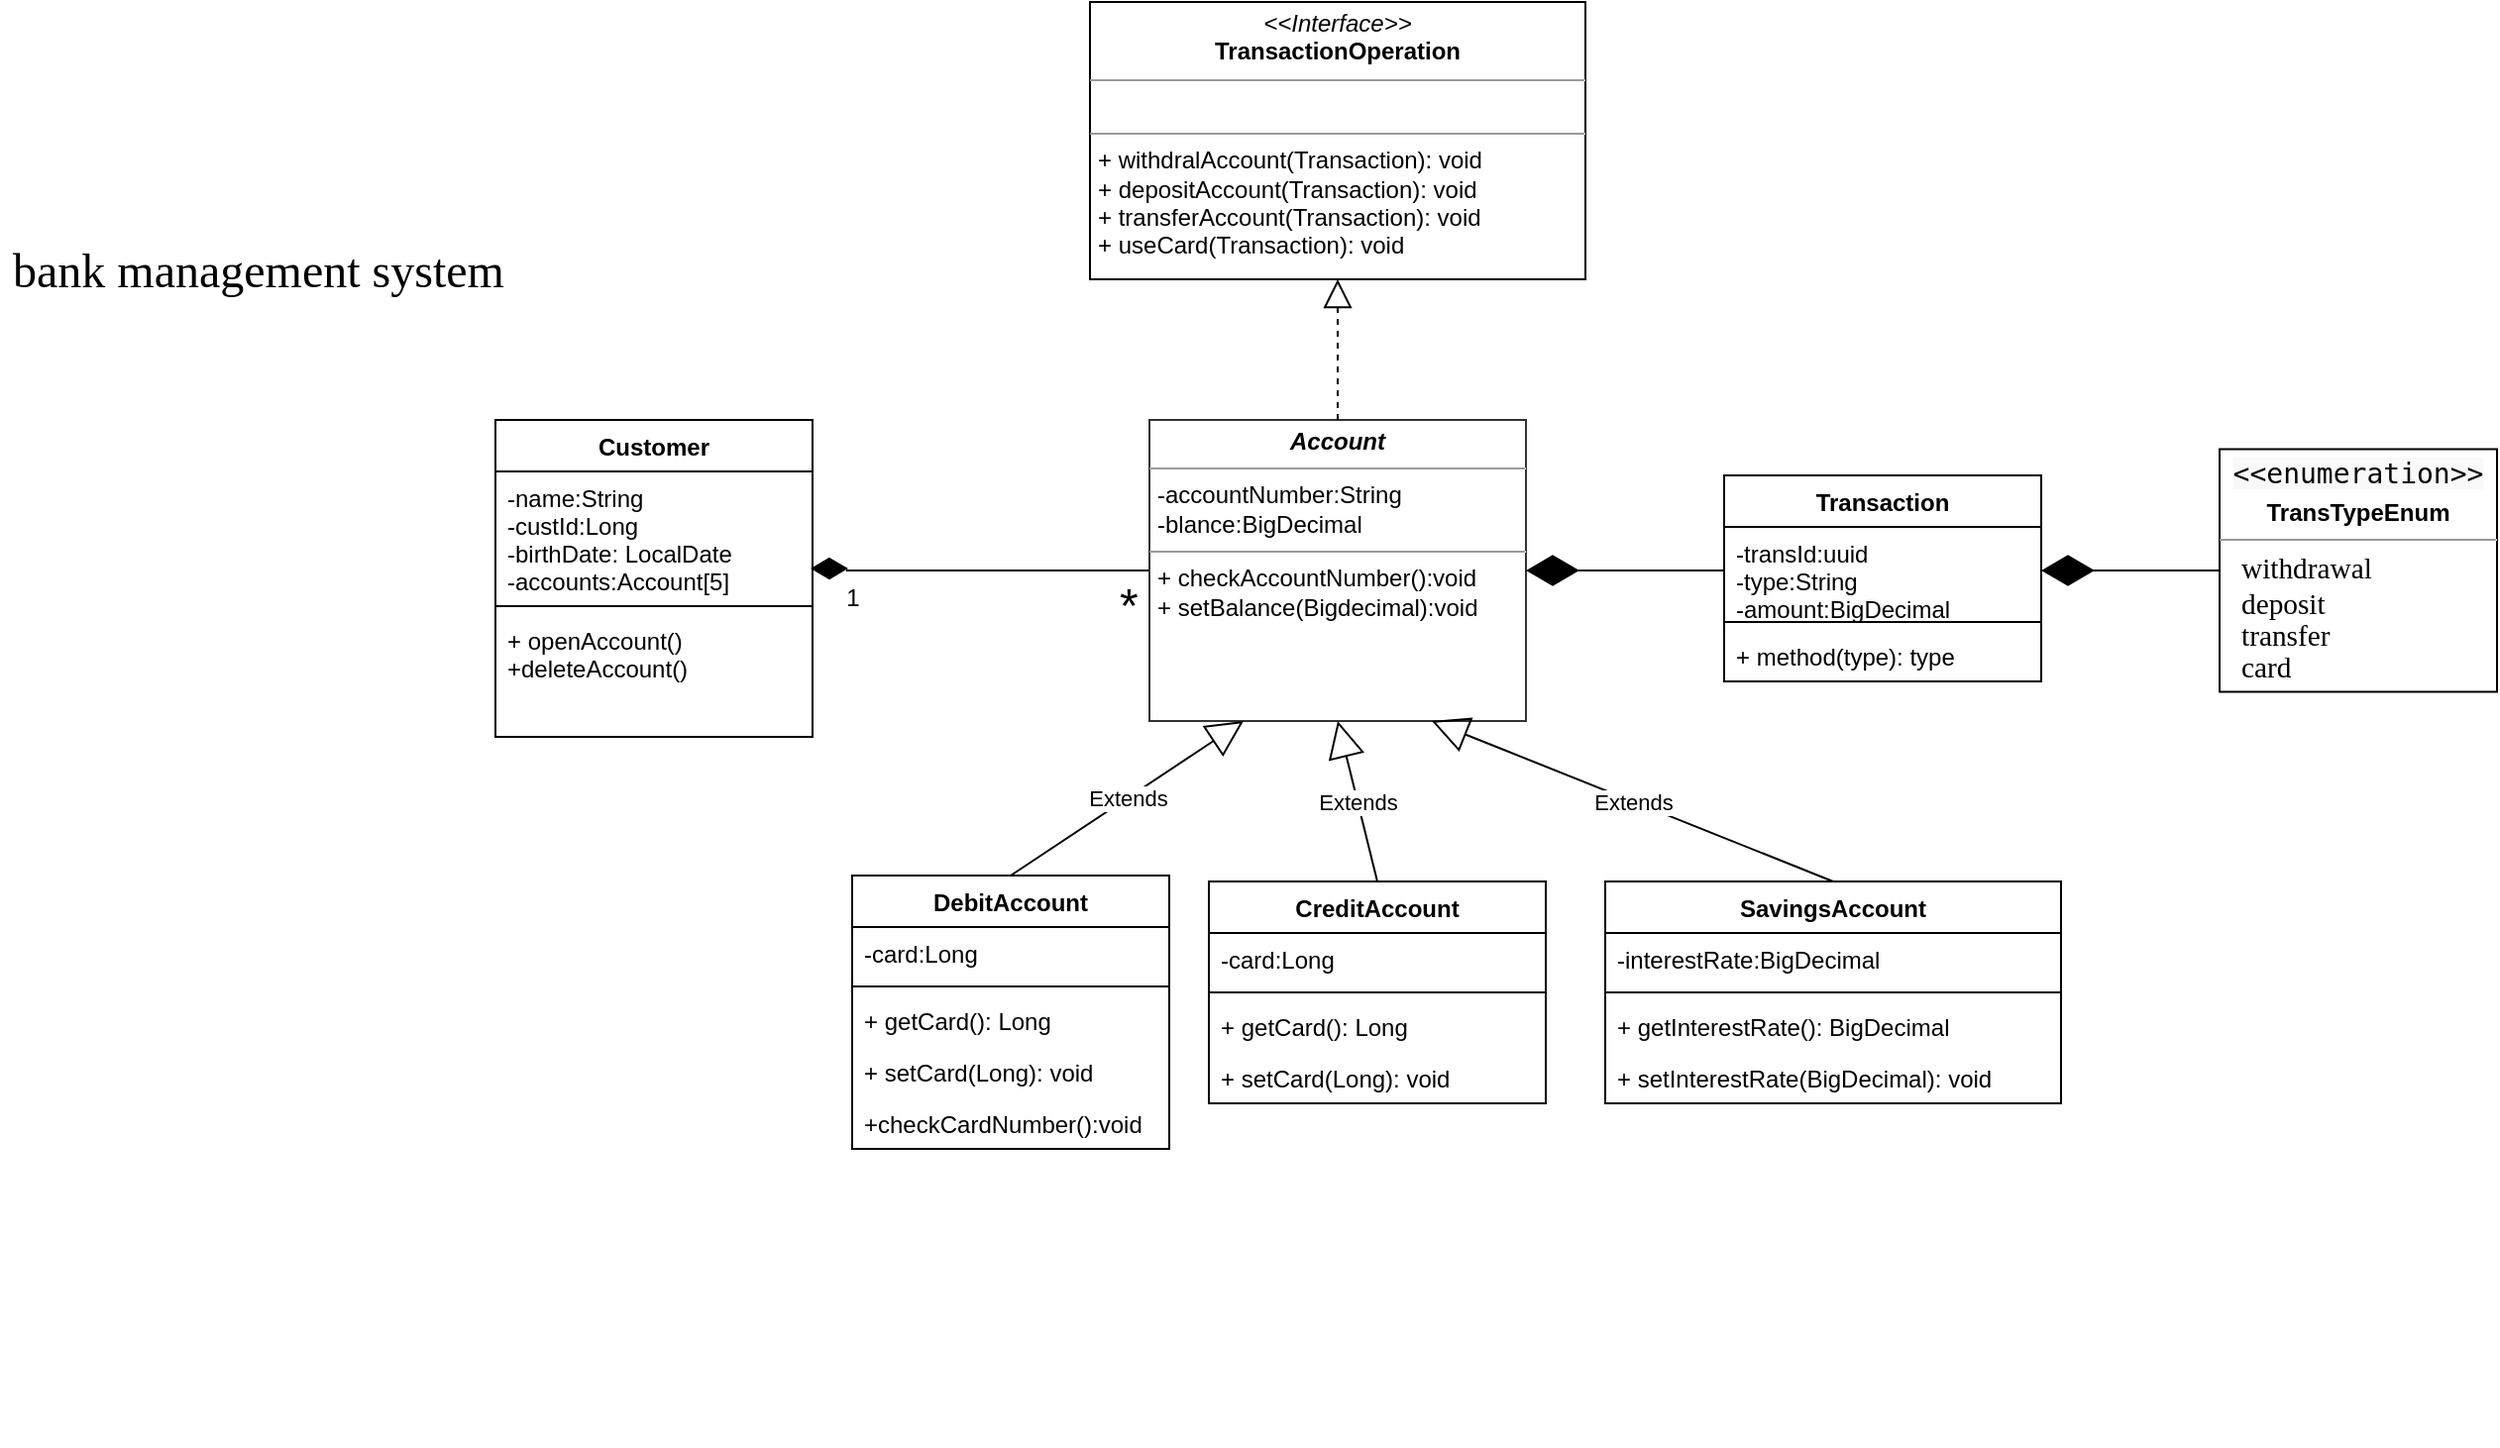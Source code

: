 <mxfile version="14.1.2" type="github">
  <diagram id="u7P9gTa-uS5qmwB9hr_K" name="Page-1">
    <mxGraphModel dx="1108" dy="450" grid="1" gridSize="10" guides="1" tooltips="1" connect="1" arrows="1" fold="1" page="1" pageScale="1" pageWidth="827" pageHeight="1169" math="0" shadow="0">
      <root>
        <mxCell id="0" />
        <mxCell id="1" parent="0" />
        <mxCell id="PTjb4T5VlLowp-uNTDuH-1" value="Customer" style="swimlane;fontStyle=1;align=center;verticalAlign=top;childLayout=stackLayout;horizontal=1;startSize=26;horizontalStack=0;resizeParent=1;resizeParentMax=0;resizeLast=0;collapsible=1;marginBottom=0;" vertex="1" parent="1">
          <mxGeometry x="550" y="501" width="160" height="160" as="geometry">
            <mxRectangle x="550" y="501" width="90" height="26" as="alternateBounds" />
          </mxGeometry>
        </mxCell>
        <mxCell id="PTjb4T5VlLowp-uNTDuH-2" value="-name:String&#xa;-custId:Long&#xa;-birthDate: LocalDate&#xa;-accounts:Account[5]" style="text;strokeColor=none;fillColor=none;align=left;verticalAlign=top;spacingLeft=4;spacingRight=4;overflow=hidden;rotatable=0;points=[[0,0.5],[1,0.5]];portConstraint=eastwest;" vertex="1" parent="PTjb4T5VlLowp-uNTDuH-1">
          <mxGeometry y="26" width="160" height="64" as="geometry" />
        </mxCell>
        <mxCell id="PTjb4T5VlLowp-uNTDuH-3" value="" style="line;strokeWidth=1;fillColor=none;align=left;verticalAlign=middle;spacingTop=-1;spacingLeft=3;spacingRight=3;rotatable=0;labelPosition=right;points=[];portConstraint=eastwest;" vertex="1" parent="PTjb4T5VlLowp-uNTDuH-1">
          <mxGeometry y="90" width="160" height="8" as="geometry" />
        </mxCell>
        <mxCell id="PTjb4T5VlLowp-uNTDuH-4" value="+ openAccount()&#xa;+deleteAccount()&#xa;" style="text;strokeColor=none;fillColor=none;align=left;verticalAlign=top;spacingLeft=4;spacingRight=4;overflow=hidden;rotatable=0;points=[[0,0.5],[1,0.5]];portConstraint=eastwest;" vertex="1" parent="PTjb4T5VlLowp-uNTDuH-1">
          <mxGeometry y="98" width="160" height="62" as="geometry" />
        </mxCell>
        <mxCell id="PTjb4T5VlLowp-uNTDuH-5" value="Transaction" style="swimlane;fontStyle=1;align=center;verticalAlign=top;childLayout=stackLayout;horizontal=1;startSize=26;horizontalStack=0;resizeParent=1;resizeParentMax=0;resizeLast=0;collapsible=1;marginBottom=0;" vertex="1" parent="1">
          <mxGeometry x="1170" y="529" width="160" height="104" as="geometry" />
        </mxCell>
        <mxCell id="PTjb4T5VlLowp-uNTDuH-6" value="-transId:uuid&#xa;-type:String&#xa;-amount:BigDecimal&#xa;" style="text;strokeColor=none;fillColor=none;align=left;verticalAlign=top;spacingLeft=4;spacingRight=4;overflow=hidden;rotatable=0;points=[[0,0.5],[1,0.5]];portConstraint=eastwest;" vertex="1" parent="PTjb4T5VlLowp-uNTDuH-5">
          <mxGeometry y="26" width="160" height="44" as="geometry" />
        </mxCell>
        <mxCell id="PTjb4T5VlLowp-uNTDuH-7" value="" style="line;strokeWidth=1;fillColor=none;align=left;verticalAlign=middle;spacingTop=-1;spacingLeft=3;spacingRight=3;rotatable=0;labelPosition=right;points=[];portConstraint=eastwest;" vertex="1" parent="PTjb4T5VlLowp-uNTDuH-5">
          <mxGeometry y="70" width="160" height="8" as="geometry" />
        </mxCell>
        <mxCell id="PTjb4T5VlLowp-uNTDuH-8" value="+ method(type): type" style="text;strokeColor=none;fillColor=none;align=left;verticalAlign=top;spacingLeft=4;spacingRight=4;overflow=hidden;rotatable=0;points=[[0,0.5],[1,0.5]];portConstraint=eastwest;" vertex="1" parent="PTjb4T5VlLowp-uNTDuH-5">
          <mxGeometry y="78" width="160" height="26" as="geometry" />
        </mxCell>
        <mxCell id="PTjb4T5VlLowp-uNTDuH-9" value="&lt;p class=&quot;MsoNormal&quot;&gt;&lt;span style=&quot;font-family: &amp;#34;times new roman&amp;#34;&quot;&gt;&lt;font style=&quot;font-size: 24px&quot;&gt;bank management system&lt;/font&gt;&lt;/span&gt;&lt;/p&gt;" style="text;html=1;align=center;verticalAlign=middle;resizable=0;points=[];autosize=1;" vertex="1" parent="1">
          <mxGeometry x="300" y="401" width="260" height="50" as="geometry" />
        </mxCell>
        <mxCell id="PTjb4T5VlLowp-uNTDuH-10" value="" style="group" vertex="1" connectable="0" parent="1">
          <mxGeometry x="710" y="571" width="216.112" height="50" as="geometry" />
        </mxCell>
        <mxCell id="PTjb4T5VlLowp-uNTDuH-11" value="" style="group" vertex="1" connectable="0" parent="PTjb4T5VlLowp-uNTDuH-10">
          <mxGeometry width="216.112" height="50" as="geometry" />
        </mxCell>
        <mxCell id="PTjb4T5VlLowp-uNTDuH-12" value="" style="line;strokeWidth=1;fillColor=none;align=left;verticalAlign=middle;spacingTop=-1;spacingLeft=3;spacingRight=3;rotatable=0;labelPosition=right;points=[];portConstraint=eastwest;" vertex="1" parent="PTjb4T5VlLowp-uNTDuH-11">
          <mxGeometry x="17" y="2" width="153" height="8" as="geometry" />
        </mxCell>
        <mxCell id="PTjb4T5VlLowp-uNTDuH-13" value="" style="rhombus;whiteSpace=wrap;html=1;fillColor=#000000;" vertex="1" parent="PTjb4T5VlLowp-uNTDuH-11">
          <mxGeometry width="17" height="10" as="geometry" />
        </mxCell>
        <mxCell id="PTjb4T5VlLowp-uNTDuH-14" value="&lt;table class=&quot;NormalTable&quot;&gt;&lt;tbody&gt;&lt;tr&gt;&lt;td width=&quot;156&quot;&gt;&lt;span class=&quot;fontstyle0&quot;&gt;&lt;font style=&quot;font-size: 24px&quot;&gt;*&lt;/font&gt;&lt;/span&gt;&lt;/td&gt;&lt;/tr&gt;&lt;/tbody&gt;&lt;/table&gt; &lt;font size=&quot;3&quot;&gt;&lt;br&gt;&lt;/font&gt;" style="text;whiteSpace=wrap;html=1;" vertex="1" parent="PTjb4T5VlLowp-uNTDuH-11">
          <mxGeometry x="150.001" width="66.111" height="50" as="geometry" />
        </mxCell>
        <mxCell id="PTjb4T5VlLowp-uNTDuH-15" value="DebitAccount" style="swimlane;fontStyle=1;align=center;verticalAlign=top;childLayout=stackLayout;horizontal=1;startSize=26;horizontalStack=0;resizeParent=1;resizeParentMax=0;resizeLast=0;collapsible=1;marginBottom=0;" vertex="1" parent="1">
          <mxGeometry x="730" y="731" width="160" height="138" as="geometry" />
        </mxCell>
        <mxCell id="PTjb4T5VlLowp-uNTDuH-16" value="-card:Long&#xa;" style="text;strokeColor=none;fillColor=none;align=left;verticalAlign=top;spacingLeft=4;spacingRight=4;overflow=hidden;rotatable=0;points=[[0,0.5],[1,0.5]];portConstraint=eastwest;" vertex="1" parent="PTjb4T5VlLowp-uNTDuH-15">
          <mxGeometry y="26" width="160" height="26" as="geometry" />
        </mxCell>
        <mxCell id="PTjb4T5VlLowp-uNTDuH-17" value="" style="line;strokeWidth=1;fillColor=none;align=left;verticalAlign=middle;spacingTop=-1;spacingLeft=3;spacingRight=3;rotatable=0;labelPosition=right;points=[];portConstraint=eastwest;" vertex="1" parent="PTjb4T5VlLowp-uNTDuH-15">
          <mxGeometry y="52" width="160" height="8" as="geometry" />
        </mxCell>
        <mxCell id="PTjb4T5VlLowp-uNTDuH-91" value="+ getCard(): Long&#xa;" style="text;strokeColor=none;fillColor=none;align=left;verticalAlign=top;spacingLeft=4;spacingRight=4;overflow=hidden;rotatable=0;points=[[0,0.5],[1,0.5]];portConstraint=eastwest;" vertex="1" parent="PTjb4T5VlLowp-uNTDuH-15">
          <mxGeometry y="60" width="160" height="26" as="geometry" />
        </mxCell>
        <mxCell id="PTjb4T5VlLowp-uNTDuH-92" value="+ setCard(Long): void" style="text;strokeColor=none;fillColor=none;align=left;verticalAlign=top;spacingLeft=4;spacingRight=4;overflow=hidden;rotatable=0;points=[[0,0.5],[1,0.5]];portConstraint=eastwest;" vertex="1" parent="PTjb4T5VlLowp-uNTDuH-15">
          <mxGeometry y="86" width="160" height="26" as="geometry" />
        </mxCell>
        <mxCell id="PTjb4T5VlLowp-uNTDuH-18" value="+checkCardNumber():void" style="text;strokeColor=none;fillColor=none;align=left;verticalAlign=top;spacingLeft=4;spacingRight=4;overflow=hidden;rotatable=0;points=[[0,0.5],[1,0.5]];portConstraint=eastwest;" vertex="1" parent="PTjb4T5VlLowp-uNTDuH-15">
          <mxGeometry y="112" width="160" height="26" as="geometry" />
        </mxCell>
        <mxCell id="PTjb4T5VlLowp-uNTDuH-19" value="CreditAccount" style="swimlane;fontStyle=1;align=center;verticalAlign=top;childLayout=stackLayout;horizontal=1;startSize=26;horizontalStack=0;resizeParent=1;resizeParentMax=0;resizeLast=0;collapsible=1;marginBottom=0;" vertex="1" parent="1">
          <mxGeometry x="910" y="734" width="170" height="112" as="geometry" />
        </mxCell>
        <mxCell id="PTjb4T5VlLowp-uNTDuH-20" value="-card:Long&#xa;" style="text;strokeColor=none;fillColor=none;align=left;verticalAlign=top;spacingLeft=4;spacingRight=4;overflow=hidden;rotatable=0;points=[[0,0.5],[1,0.5]];portConstraint=eastwest;" vertex="1" parent="PTjb4T5VlLowp-uNTDuH-19">
          <mxGeometry y="26" width="170" height="26" as="geometry" />
        </mxCell>
        <mxCell id="PTjb4T5VlLowp-uNTDuH-21" value="" style="line;strokeWidth=1;fillColor=none;align=left;verticalAlign=middle;spacingTop=-1;spacingLeft=3;spacingRight=3;rotatable=0;labelPosition=right;points=[];portConstraint=eastwest;" vertex="1" parent="PTjb4T5VlLowp-uNTDuH-19">
          <mxGeometry y="52" width="170" height="8" as="geometry" />
        </mxCell>
        <mxCell id="PTjb4T5VlLowp-uNTDuH-22" value="+ getCard(): Long&#xa;" style="text;strokeColor=none;fillColor=none;align=left;verticalAlign=top;spacingLeft=4;spacingRight=4;overflow=hidden;rotatable=0;points=[[0,0.5],[1,0.5]];portConstraint=eastwest;" vertex="1" parent="PTjb4T5VlLowp-uNTDuH-19">
          <mxGeometry y="60" width="170" height="26" as="geometry" />
        </mxCell>
        <mxCell id="PTjb4T5VlLowp-uNTDuH-88" value="+ setCard(Long): void" style="text;strokeColor=none;fillColor=none;align=left;verticalAlign=top;spacingLeft=4;spacingRight=4;overflow=hidden;rotatable=0;points=[[0,0.5],[1,0.5]];portConstraint=eastwest;" vertex="1" parent="PTjb4T5VlLowp-uNTDuH-19">
          <mxGeometry y="86" width="170" height="26" as="geometry" />
        </mxCell>
        <mxCell id="PTjb4T5VlLowp-uNTDuH-23" value="SavingsAccount" style="swimlane;fontStyle=1;align=center;verticalAlign=top;childLayout=stackLayout;horizontal=1;startSize=26;horizontalStack=0;resizeParent=1;resizeParentMax=0;resizeLast=0;collapsible=1;marginBottom=0;" vertex="1" parent="1">
          <mxGeometry x="1110" y="734" width="230" height="112" as="geometry" />
        </mxCell>
        <mxCell id="PTjb4T5VlLowp-uNTDuH-24" value="-interestRate:BigDecimal" style="text;strokeColor=none;fillColor=none;align=left;verticalAlign=top;spacingLeft=4;spacingRight=4;overflow=hidden;rotatable=0;points=[[0,0.5],[1,0.5]];portConstraint=eastwest;" vertex="1" parent="PTjb4T5VlLowp-uNTDuH-23">
          <mxGeometry y="26" width="230" height="26" as="geometry" />
        </mxCell>
        <mxCell id="PTjb4T5VlLowp-uNTDuH-25" value="" style="line;strokeWidth=1;fillColor=none;align=left;verticalAlign=middle;spacingTop=-1;spacingLeft=3;spacingRight=3;rotatable=0;labelPosition=right;points=[];portConstraint=eastwest;" vertex="1" parent="PTjb4T5VlLowp-uNTDuH-23">
          <mxGeometry y="52" width="230" height="8" as="geometry" />
        </mxCell>
        <mxCell id="PTjb4T5VlLowp-uNTDuH-26" value="+ getInterestRate(): BigDecimal&#xa;" style="text;strokeColor=none;fillColor=none;align=left;verticalAlign=top;spacingLeft=4;spacingRight=4;overflow=hidden;rotatable=0;points=[[0,0.5],[1,0.5]];portConstraint=eastwest;" vertex="1" parent="PTjb4T5VlLowp-uNTDuH-23">
          <mxGeometry y="60" width="230" height="26" as="geometry" />
        </mxCell>
        <mxCell id="PTjb4T5VlLowp-uNTDuH-94" value="+ setInterestRate(BigDecimal): void" style="text;strokeColor=none;fillColor=none;align=left;verticalAlign=top;spacingLeft=4;spacingRight=4;overflow=hidden;rotatable=0;points=[[0,0.5],[1,0.5]];portConstraint=eastwest;" vertex="1" parent="PTjb4T5VlLowp-uNTDuH-23">
          <mxGeometry y="86" width="230" height="26" as="geometry" />
        </mxCell>
        <mxCell id="PTjb4T5VlLowp-uNTDuH-27" value="" style="group" vertex="1" connectable="0" parent="1">
          <mxGeometry x="897.5" y="624" width="25" height="20" as="geometry" />
        </mxCell>
        <mxCell id="PTjb4T5VlLowp-uNTDuH-34" value="&lt;p style=&quot;margin: 0px ; margin-top: 4px ; text-align: center&quot;&gt;&lt;i&gt;&lt;b&gt;Account&lt;/b&gt;&lt;/i&gt;&lt;/p&gt;&lt;hr size=&quot;1&quot;&gt;&lt;p style=&quot;margin: 0px ; margin-left: 4px&quot;&gt;-accountNumber:String&lt;br style=&quot;padding: 0px ; margin: 0px&quot;&gt;-blance:BigDecimal&lt;br&gt;&lt;/p&gt;&lt;hr size=&quot;1&quot;&gt;&lt;p style=&quot;margin: 0px ; margin-left: 4px&quot;&gt;+ checkAccountNumber():void&lt;br&gt;+ setBalance(Bigdecimal):void&lt;/p&gt;&lt;br&gt;&lt;p style=&quot;margin: 0px ; margin-left: 4px&quot;&gt; &lt;br&gt;&lt;br style=&quot;line-height: normal&quot;&gt;&lt;/p&gt;" style="verticalAlign=top;align=left;overflow=fill;fontSize=12;fontFamily=Helvetica;html=1;strokeColor=#333333;fillColor=#FFFFFF;" vertex="1" parent="1">
          <mxGeometry x="880" y="501" width="190" height="152" as="geometry" />
        </mxCell>
        <mxCell id="PTjb4T5VlLowp-uNTDuH-35" value="Extends" style="endArrow=block;endSize=16;endFill=0;html=1;entryX=0.25;entryY=1;entryDx=0;entryDy=0;exitX=0.5;exitY=0;exitDx=0;exitDy=0;" edge="1" parent="1" source="PTjb4T5VlLowp-uNTDuH-15" target="PTjb4T5VlLowp-uNTDuH-34">
          <mxGeometry width="160" relative="1" as="geometry">
            <mxPoint x="720" y="681" as="sourcePoint" />
            <mxPoint x="880" y="681" as="targetPoint" />
          </mxGeometry>
        </mxCell>
        <mxCell id="PTjb4T5VlLowp-uNTDuH-36" value="Extends" style="endArrow=block;endSize=16;endFill=0;html=1;exitX=0.5;exitY=0;exitDx=0;exitDy=0;entryX=0.5;entryY=1;entryDx=0;entryDy=0;" edge="1" parent="1" source="PTjb4T5VlLowp-uNTDuH-19" target="PTjb4T5VlLowp-uNTDuH-34">
          <mxGeometry width="160" relative="1" as="geometry">
            <mxPoint x="870" y="734" as="sourcePoint" />
            <mxPoint x="980" y="621" as="targetPoint" />
          </mxGeometry>
        </mxCell>
        <mxCell id="PTjb4T5VlLowp-uNTDuH-37" value="Extends" style="endArrow=block;endSize=16;endFill=0;html=1;exitX=0.5;exitY=0;exitDx=0;exitDy=0;entryX=0.75;entryY=1;entryDx=0;entryDy=0;" edge="1" parent="1" source="PTjb4T5VlLowp-uNTDuH-23" target="PTjb4T5VlLowp-uNTDuH-34">
          <mxGeometry width="160" relative="1" as="geometry">
            <mxPoint x="992" y="744" as="sourcePoint" />
            <mxPoint x="970" y="634" as="targetPoint" />
          </mxGeometry>
        </mxCell>
        <mxCell id="PTjb4T5VlLowp-uNTDuH-38" value="1" style="text;html=1;align=center;verticalAlign=middle;resizable=0;points=[];autosize=1;" vertex="1" parent="1">
          <mxGeometry x="720" y="581" width="20" height="20" as="geometry" />
        </mxCell>
        <mxCell id="PTjb4T5VlLowp-uNTDuH-65" value="" style="text;strokeColor=none;fillColor=none;align=left;verticalAlign=middle;spacingTop=-1;spacingLeft=4;spacingRight=4;rotatable=0;labelPosition=right;points=[];portConstraint=eastwest;" vertex="1" parent="1">
          <mxGeometry x="630" y="1005" width="20" height="14" as="geometry" />
        </mxCell>
        <mxCell id="PTjb4T5VlLowp-uNTDuH-84" value="&lt;p style=&quot;margin: 0px ; margin-top: 4px ; text-align: center&quot;&gt;&lt;span style=&quot;color: rgb(8 , 8 , 8) ; font-family: &amp;#34;monaco&amp;#34; , &amp;#34;lucida console&amp;#34; , monospace ; font-size: 14px ; text-align: left ; background-color: rgb(249 , 249 , 249)&quot;&gt;&amp;lt;&amp;lt;enumeration&amp;gt;&amp;gt;&lt;/span&gt;&lt;br&gt;&lt;/p&gt;&lt;p style=&quot;margin: 0px ; margin-top: 4px ; text-align: center&quot;&gt;&lt;b&gt;TransTypeEnum&lt;/b&gt;&lt;/p&gt;&lt;hr size=&quot;1&quot;&gt;&lt;div style=&quot;height: 2px&quot;&gt;&lt;span lang=&quot;EN-US&quot; style=&quot;font-size: 11pt ; font-family: &amp;#34;times new roman&amp;#34; , serif&quot;&gt;&amp;nbsp; &amp;nbsp;withdrawal&lt;/span&gt;&lt;br&gt;&lt;span lang=&quot;EN-US&quot; style=&quot;font-size: 11pt ; font-family: &amp;#34;times new roman&amp;#34; , serif&quot;&gt;&amp;nbsp; &amp;nbsp;deposit&lt;/span&gt;&lt;br&gt;&lt;/div&gt;&lt;div style=&quot;height: 2px&quot;&gt;&lt;span lang=&quot;EN-US&quot; style=&quot;font-size: 11pt ; font-family: &amp;#34;times new roman&amp;#34; , serif&quot;&gt;&lt;br&gt;&lt;/span&gt;&lt;/div&gt;&lt;div style=&quot;height: 2px&quot;&gt;&lt;span lang=&quot;EN-US&quot; style=&quot;font-size: 11pt ; font-family: &amp;#34;times new roman&amp;#34; , serif&quot;&gt;&lt;br&gt;&lt;/span&gt;&lt;/div&gt;&lt;div style=&quot;height: 2px&quot;&gt;&lt;span lang=&quot;EN-US&quot; style=&quot;font-size: 11pt ; font-family: &amp;#34;times new roman&amp;#34; , serif&quot;&gt;&lt;br&gt;&lt;/span&gt;&lt;/div&gt;&lt;div style=&quot;height: 2px&quot;&gt;&lt;span lang=&quot;EN-US&quot; style=&quot;font-size: 11pt ; font-family: &amp;#34;times new roman&amp;#34; , serif&quot;&gt;&lt;br&gt;&lt;/span&gt;&lt;/div&gt;&lt;div style=&quot;height: 2px&quot;&gt;&lt;span lang=&quot;EN-US&quot; style=&quot;font-size: 11pt ; font-family: &amp;#34;times new roman&amp;#34; , serif&quot;&gt;&lt;br&gt;&lt;/span&gt;&lt;/div&gt;&lt;div style=&quot;height: 2px&quot;&gt;&lt;span lang=&quot;EN-US&quot; style=&quot;font-size: 11pt ; font-family: &amp;#34;times new roman&amp;#34; , serif&quot;&gt;&lt;br&gt;&lt;/span&gt;&lt;/div&gt;&lt;div style=&quot;height: 2px&quot;&gt;&lt;span lang=&quot;EN-US&quot; style=&quot;font-size: 11pt ; font-family: &amp;#34;times new roman&amp;#34; , serif&quot;&gt;&lt;br&gt;&lt;/span&gt;&lt;/div&gt;&lt;div style=&quot;height: 2px&quot;&gt;&lt;span lang=&quot;EN-US&quot; style=&quot;font-size: 11pt ; font-family: &amp;#34;times new roman&amp;#34; , serif&quot;&gt;&lt;br&gt;&lt;/span&gt;&lt;/div&gt;&lt;div style=&quot;height: 2px&quot;&gt;&lt;span lang=&quot;EN-US&quot; style=&quot;font-size: 11pt ; font-family: &amp;#34;times new roman&amp;#34; , serif&quot;&gt;&lt;br&gt;&lt;/span&gt;&lt;/div&gt;&lt;div style=&quot;height: 2px&quot;&gt;&lt;span lang=&quot;EN-US&quot; style=&quot;font-size: 11pt ; font-family: &amp;#34;times new roman&amp;#34; , serif&quot;&gt;&lt;br&gt;&lt;/span&gt;&lt;/div&gt;&lt;div style=&quot;height: 2px&quot;&gt;&lt;span lang=&quot;EN-US&quot; style=&quot;font-size: 11pt ; font-family: &amp;#34;times new roman&amp;#34; , serif&quot;&gt;&lt;br&gt;&lt;/span&gt;&lt;/div&gt;&lt;div style=&quot;height: 2px&quot;&gt;&lt;span lang=&quot;EN-US&quot; style=&quot;font-size: 11pt ; font-family: &amp;#34;times new roman&amp;#34; , serif&quot;&gt;&lt;br&gt;&lt;/span&gt;&lt;/div&gt;&lt;div style=&quot;height: 2px&quot;&gt;&lt;span lang=&quot;EN-US&quot; style=&quot;font-size: 11pt ; font-family: &amp;#34;times new roman&amp;#34; , serif&quot;&gt;&lt;br&gt;&lt;/span&gt;&lt;/div&gt;&lt;div style=&quot;height: 2px&quot;&gt;&lt;span lang=&quot;EN-US&quot; style=&quot;font-size: 11pt ; font-family: &amp;#34;times new roman&amp;#34; , serif&quot;&gt;&lt;br&gt;&lt;/span&gt;&lt;/div&gt;&lt;div style=&quot;height: 2px&quot;&gt;&lt;span lang=&quot;EN-US&quot; style=&quot;font-size: 11pt ; font-family: &amp;#34;times new roman&amp;#34; , serif&quot;&gt;&lt;br&gt;&lt;/span&gt;&lt;/div&gt;&lt;div style=&quot;height: 2px&quot;&gt;&lt;span lang=&quot;EN-US&quot; style=&quot;font-size: 11pt ; font-family: &amp;#34;times new roman&amp;#34; , serif&quot;&gt;&lt;br&gt;&lt;/span&gt;&lt;/div&gt;&lt;div style=&quot;height: 2px&quot;&gt;&lt;span lang=&quot;EN-US&quot; style=&quot;font-size: 11pt ; font-family: &amp;#34;times new roman&amp;#34; , serif&quot;&gt;&lt;span lang=&quot;EN-US&quot; style=&quot;font-size: 11pt ; font-family: &amp;#34;times new roman&amp;#34; , serif&quot;&gt;&amp;nbsp; &amp;nbsp;transfer&lt;/span&gt;&lt;br&gt;&lt;/span&gt;&lt;/div&gt;&lt;div style=&quot;height: 2px&quot;&gt;&lt;span lang=&quot;EN-US&quot; style=&quot;font-size: 11pt ; font-family: &amp;#34;times new roman&amp;#34; , serif&quot;&gt;&lt;span lang=&quot;EN-US&quot; style=&quot;font-size: 11pt ; font-family: &amp;#34;times new roman&amp;#34; , serif&quot;&gt;&lt;br&gt;&lt;/span&gt;&lt;/span&gt;&lt;/div&gt;&lt;div style=&quot;height: 2px&quot;&gt;&lt;span lang=&quot;EN-US&quot; style=&quot;font-size: 11pt ; font-family: &amp;#34;times new roman&amp;#34; , serif&quot;&gt;&lt;span lang=&quot;EN-US&quot; style=&quot;font-size: 11pt ; font-family: &amp;#34;times new roman&amp;#34; , serif&quot;&gt;&lt;br&gt;&lt;/span&gt;&lt;/span&gt;&lt;/div&gt;&lt;div style=&quot;height: 2px&quot;&gt;&lt;span lang=&quot;EN-US&quot; style=&quot;font-size: 11pt ; font-family: &amp;#34;times new roman&amp;#34; , serif&quot;&gt;&lt;span lang=&quot;EN-US&quot; style=&quot;font-size: 11pt ; font-family: &amp;#34;times new roman&amp;#34; , serif&quot;&gt;&lt;br&gt;&lt;/span&gt;&lt;/span&gt;&lt;/div&gt;&lt;div style=&quot;height: 2px&quot;&gt;&lt;span lang=&quot;EN-US&quot; style=&quot;font-size: 11pt ; font-family: &amp;#34;times new roman&amp;#34; , serif&quot;&gt;&lt;span lang=&quot;EN-US&quot; style=&quot;font-size: 11pt ; font-family: &amp;#34;times new roman&amp;#34; , serif&quot;&gt;&lt;br&gt;&lt;/span&gt;&lt;/span&gt;&lt;/div&gt;&lt;div style=&quot;height: 2px&quot;&gt;&lt;span lang=&quot;EN-US&quot; style=&quot;font-size: 11pt ; font-family: &amp;#34;times new roman&amp;#34; , serif&quot;&gt;&lt;span lang=&quot;EN-US&quot; style=&quot;font-size: 11pt ; font-family: &amp;#34;times new roman&amp;#34; , serif&quot;&gt;&lt;br&gt;&lt;/span&gt;&lt;/span&gt;&lt;/div&gt;&lt;div style=&quot;height: 2px&quot;&gt;&lt;span lang=&quot;EN-US&quot; style=&quot;font-size: 11pt ; font-family: &amp;#34;times new roman&amp;#34; , serif&quot;&gt;&lt;span lang=&quot;EN-US&quot; style=&quot;font-size: 11pt ; font-family: &amp;#34;times new roman&amp;#34; , serif&quot;&gt;&lt;br&gt;&lt;/span&gt;&lt;/span&gt;&lt;/div&gt;&lt;div style=&quot;height: 2px&quot;&gt;&lt;span lang=&quot;EN-US&quot; style=&quot;font-size: 11pt ; font-family: &amp;#34;times new roman&amp;#34; , serif&quot;&gt;&lt;span lang=&quot;EN-US&quot; style=&quot;font-size: 11pt ; font-family: &amp;#34;times new roman&amp;#34; , serif&quot;&gt;&lt;br&gt;&lt;/span&gt;&lt;/span&gt;&lt;/div&gt;&lt;div style=&quot;height: 2px&quot;&gt;&lt;span lang=&quot;EN-US&quot; style=&quot;font-size: 11pt ; font-family: &amp;#34;times new roman&amp;#34; , serif&quot;&gt;&lt;span lang=&quot;EN-US&quot; style=&quot;font-size: 11pt ; font-family: &amp;#34;times new roman&amp;#34; , serif&quot;&gt;&lt;span lang=&quot;EN-US&quot; style=&quot;font-size: 11pt ; font-family: &amp;#34;times new roman&amp;#34; , serif&quot;&gt;&amp;nbsp; &amp;nbsp;card&lt;/span&gt;&lt;br&gt;&lt;/span&gt;&lt;/span&gt;&lt;/div&gt;" style="verticalAlign=top;align=left;overflow=fill;fontSize=12;fontFamily=Helvetica;html=1;" vertex="1" parent="1">
          <mxGeometry x="1420" y="515.75" width="140" height="122.5" as="geometry" />
        </mxCell>
        <mxCell id="PTjb4T5VlLowp-uNTDuH-97" value="&lt;p style=&quot;margin: 0px ; margin-top: 4px ; text-align: center&quot;&gt;&lt;i&gt;&amp;lt;&amp;lt;Interface&amp;gt;&amp;gt;&lt;/i&gt;&lt;br&gt;&lt;b&gt;TransactionOperation&lt;/b&gt;&lt;br&gt;&lt;/p&gt;&lt;hr size=&quot;1&quot;&gt;&lt;p style=&quot;margin: 0px ; margin-left: 4px&quot;&gt;&lt;br&gt;&lt;/p&gt;&lt;hr size=&quot;1&quot;&gt;&lt;p style=&quot;margin: 0px ; margin-left: 4px&quot;&gt;+ withdralAccount(Transaction): void&lt;br&gt;+ depositAccount(Transaction): void&lt;/p&gt;&lt;p style=&quot;margin: 0px ; margin-left: 4px&quot;&gt;+ transferAccount(Transaction): void&lt;br&gt;&lt;/p&gt;&lt;p style=&quot;margin: 0px ; margin-left: 4px&quot;&gt;+ useCard(Transaction): void&lt;br&gt;&lt;/p&gt;" style="verticalAlign=top;align=left;overflow=fill;fontSize=12;fontFamily=Helvetica;html=1;" vertex="1" parent="1">
          <mxGeometry x="850" y="290" width="250" height="140" as="geometry" />
        </mxCell>
        <mxCell id="PTjb4T5VlLowp-uNTDuH-101" value="" style="endArrow=block;dashed=1;endFill=0;endSize=12;html=1;entryX=0.5;entryY=1;entryDx=0;entryDy=0;exitX=0.5;exitY=0;exitDx=0;exitDy=0;" edge="1" parent="1" source="PTjb4T5VlLowp-uNTDuH-34" target="PTjb4T5VlLowp-uNTDuH-97">
          <mxGeometry width="160" relative="1" as="geometry">
            <mxPoint x="964" y="500" as="sourcePoint" />
            <mxPoint x="1120" y="580" as="targetPoint" />
          </mxGeometry>
        </mxCell>
        <mxCell id="PTjb4T5VlLowp-uNTDuH-104" value="" style="endArrow=diamondThin;endFill=1;endSize=24;html=1;exitX=0;exitY=0.5;exitDx=0;exitDy=0;entryX=1;entryY=0.5;entryDx=0;entryDy=0;" edge="1" parent="1" source="PTjb4T5VlLowp-uNTDuH-84" target="PTjb4T5VlLowp-uNTDuH-6">
          <mxGeometry width="160" relative="1" as="geometry">
            <mxPoint x="1360" y="430" as="sourcePoint" />
            <mxPoint x="1520" y="430" as="targetPoint" />
          </mxGeometry>
        </mxCell>
        <mxCell id="PTjb4T5VlLowp-uNTDuH-105" value="" style="endArrow=diamondThin;endFill=1;endSize=24;html=1;exitX=0;exitY=0.5;exitDx=0;exitDy=0;" edge="1" parent="1" source="PTjb4T5VlLowp-uNTDuH-6">
          <mxGeometry width="160" relative="1" as="geometry">
            <mxPoint x="1130" y="450" as="sourcePoint" />
            <mxPoint x="1070" y="577" as="targetPoint" />
          </mxGeometry>
        </mxCell>
      </root>
    </mxGraphModel>
  </diagram>
</mxfile>
